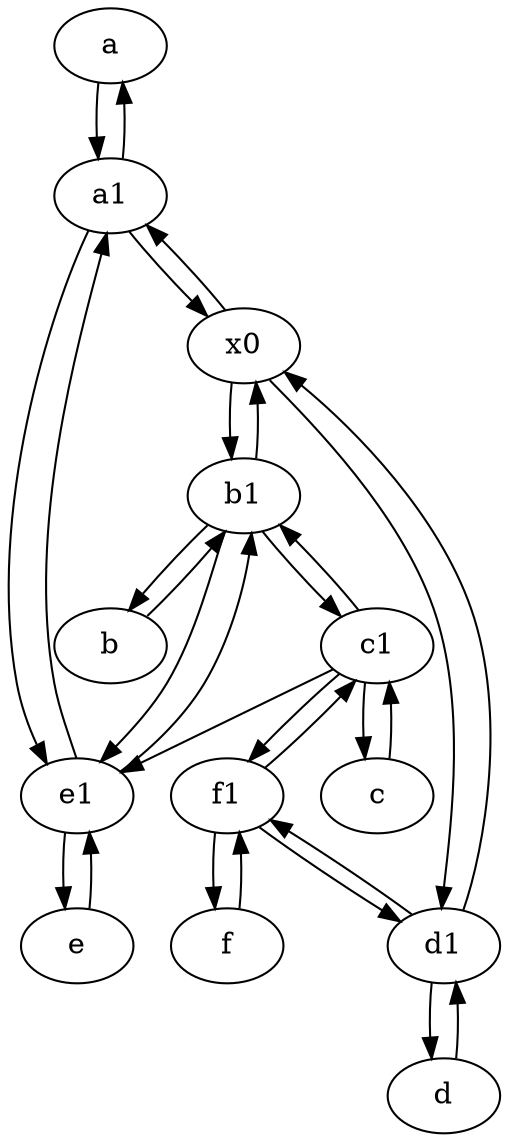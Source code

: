 digraph  {
	a [pos="40,10!"];
	a1 [pos="40,15!"];
	f1;
	d1 [pos="25,30!"];
	e1 [pos="25,45!"];
	b1 [pos="45,20!"];
	b [pos="50,20!"];
	c [pos="20,10!"];
	x0;
	c1 [pos="30,15!"];
	d [pos="20,30!"];
	f [pos="15,45!"];
	e [pos="30,50!"];
	c1 -> e1;
	f1 -> d1;
	e1 -> a1;
	e1 -> e;
	b1 -> e1;
	a1 -> a;
	b1 -> x0;
	x0 -> b1;
	e1 -> b1;
	d1 -> f1;
	c -> c1;
	a -> a1;
	e -> e1;
	f1 -> c1;
	b1 -> b;
	b -> b1;
	c1 -> b1;
	f -> f1;
	d -> d1;
	x0 -> a1;
	f1 -> f;
	x0 -> d1;
	a1 -> e1;
	a1 -> x0;
	d1 -> d;
	c1 -> f1;
	b1 -> c1;
	d1 -> x0;
	c1 -> c;

	}